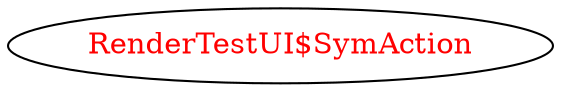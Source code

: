 digraph dependencyGraph {
 concentrate=true;
 ranksep="2.0";
 rankdir="LR"; 
 splines="ortho";
"RenderTestUI$SymAction" [fontcolor="red"];
}